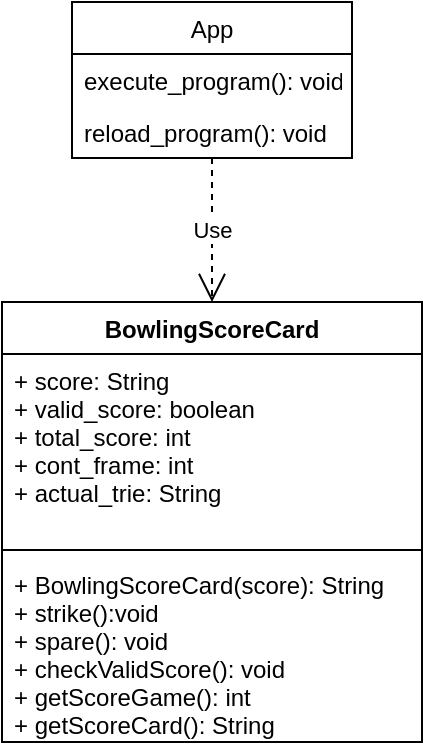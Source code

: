 <mxfile version="13.10.0" type="embed">
    <diagram id="67a_td5NpqTCObolOYfH" name="Page-1">
        <mxGraphModel dx="314" dy="605" grid="1" gridSize="10" guides="1" tooltips="1" connect="1" arrows="1" fold="1" page="1" pageScale="1" pageWidth="827" pageHeight="1169" math="0" shadow="0">
            <root>
                <mxCell id="0"/>
                <mxCell id="1" parent="0"/>
                <mxCell id="FCJc2zbi1lfGdsWeomKU-1" value="BowlingScoreCard" style="swimlane;fontStyle=1;align=center;verticalAlign=top;childLayout=stackLayout;horizontal=1;startSize=26;horizontalStack=0;resizeParent=1;resizeParentMax=0;resizeLast=0;collapsible=1;marginBottom=0;" parent="1" vertex="1">
                    <mxGeometry x="220" y="180" width="210" height="220" as="geometry"/>
                </mxCell>
                <mxCell id="FCJc2zbi1lfGdsWeomKU-2" value="+ score: String&#10;+ valid_score: boolean&#10;+ total_score: int&#10;+ cont_frame: int&#10;+ actual_trie: String" style="text;strokeColor=none;fillColor=none;align=left;verticalAlign=top;spacingLeft=4;spacingRight=4;overflow=hidden;rotatable=0;points=[[0,0.5],[1,0.5]];portConstraint=eastwest;" parent="FCJc2zbi1lfGdsWeomKU-1" vertex="1">
                    <mxGeometry y="26" width="210" height="94" as="geometry"/>
                </mxCell>
                <mxCell id="FCJc2zbi1lfGdsWeomKU-3" value="" style="line;strokeWidth=1;fillColor=none;align=left;verticalAlign=middle;spacingTop=-1;spacingLeft=3;spacingRight=3;rotatable=0;labelPosition=right;points=[];portConstraint=eastwest;" parent="FCJc2zbi1lfGdsWeomKU-1" vertex="1">
                    <mxGeometry y="120" width="210" height="8" as="geometry"/>
                </mxCell>
                <mxCell id="FCJc2zbi1lfGdsWeomKU-4" value="+ BowlingScoreCard(score): String&#10;+ strike():void&#10;+ spare(): void&#10;+ checkValidScore(): void&#10;+ getScoreGame(): int&#10;+ getScoreCard(): String" style="text;strokeColor=none;fillColor=none;align=left;verticalAlign=top;spacingLeft=4;spacingRight=4;overflow=hidden;rotatable=0;points=[[0,0.5],[1,0.5]];portConstraint=eastwest;" parent="FCJc2zbi1lfGdsWeomKU-1" vertex="1">
                    <mxGeometry y="128" width="210" height="92" as="geometry"/>
                </mxCell>
                <mxCell id="FCJc2zbi1lfGdsWeomKU-5" value="App" style="swimlane;fontStyle=0;childLayout=stackLayout;horizontal=1;startSize=26;fillColor=none;horizontalStack=0;resizeParent=1;resizeParentMax=0;resizeLast=0;collapsible=1;marginBottom=0;" parent="1" vertex="1">
                    <mxGeometry x="255" y="30" width="140" height="78" as="geometry"/>
                </mxCell>
                <mxCell id="FCJc2zbi1lfGdsWeomKU-6" value="execute_program(): void" style="text;strokeColor=none;fillColor=none;align=left;verticalAlign=top;spacingLeft=4;spacingRight=4;overflow=hidden;rotatable=0;points=[[0,0.5],[1,0.5]];portConstraint=eastwest;" parent="FCJc2zbi1lfGdsWeomKU-5" vertex="1">
                    <mxGeometry y="26" width="140" height="26" as="geometry"/>
                </mxCell>
                <mxCell id="FCJc2zbi1lfGdsWeomKU-7" value="reload_program(): void" style="text;strokeColor=none;fillColor=none;align=left;verticalAlign=top;spacingLeft=4;spacingRight=4;overflow=hidden;rotatable=0;points=[[0,0.5],[1,0.5]];portConstraint=eastwest;" parent="FCJc2zbi1lfGdsWeomKU-5" vertex="1">
                    <mxGeometry y="52" width="140" height="26" as="geometry"/>
                </mxCell>
                <mxCell id="FCJc2zbi1lfGdsWeomKU-9" value="Use" style="endArrow=open;endSize=12;dashed=1;html=1;entryX=0.5;entryY=0;entryDx=0;entryDy=0;exitX=0.5;exitY=1;exitDx=0;exitDy=0;exitPerimeter=0;" parent="1" source="FCJc2zbi1lfGdsWeomKU-7" target="FCJc2zbi1lfGdsWeomKU-1" edge="1">
                    <mxGeometry width="160" relative="1" as="geometry">
                        <mxPoint x="150" y="140" as="sourcePoint"/>
                        <mxPoint x="310" y="140" as="targetPoint"/>
                    </mxGeometry>
                </mxCell>
            </root>
        </mxGraphModel>
    </diagram>
</mxfile>